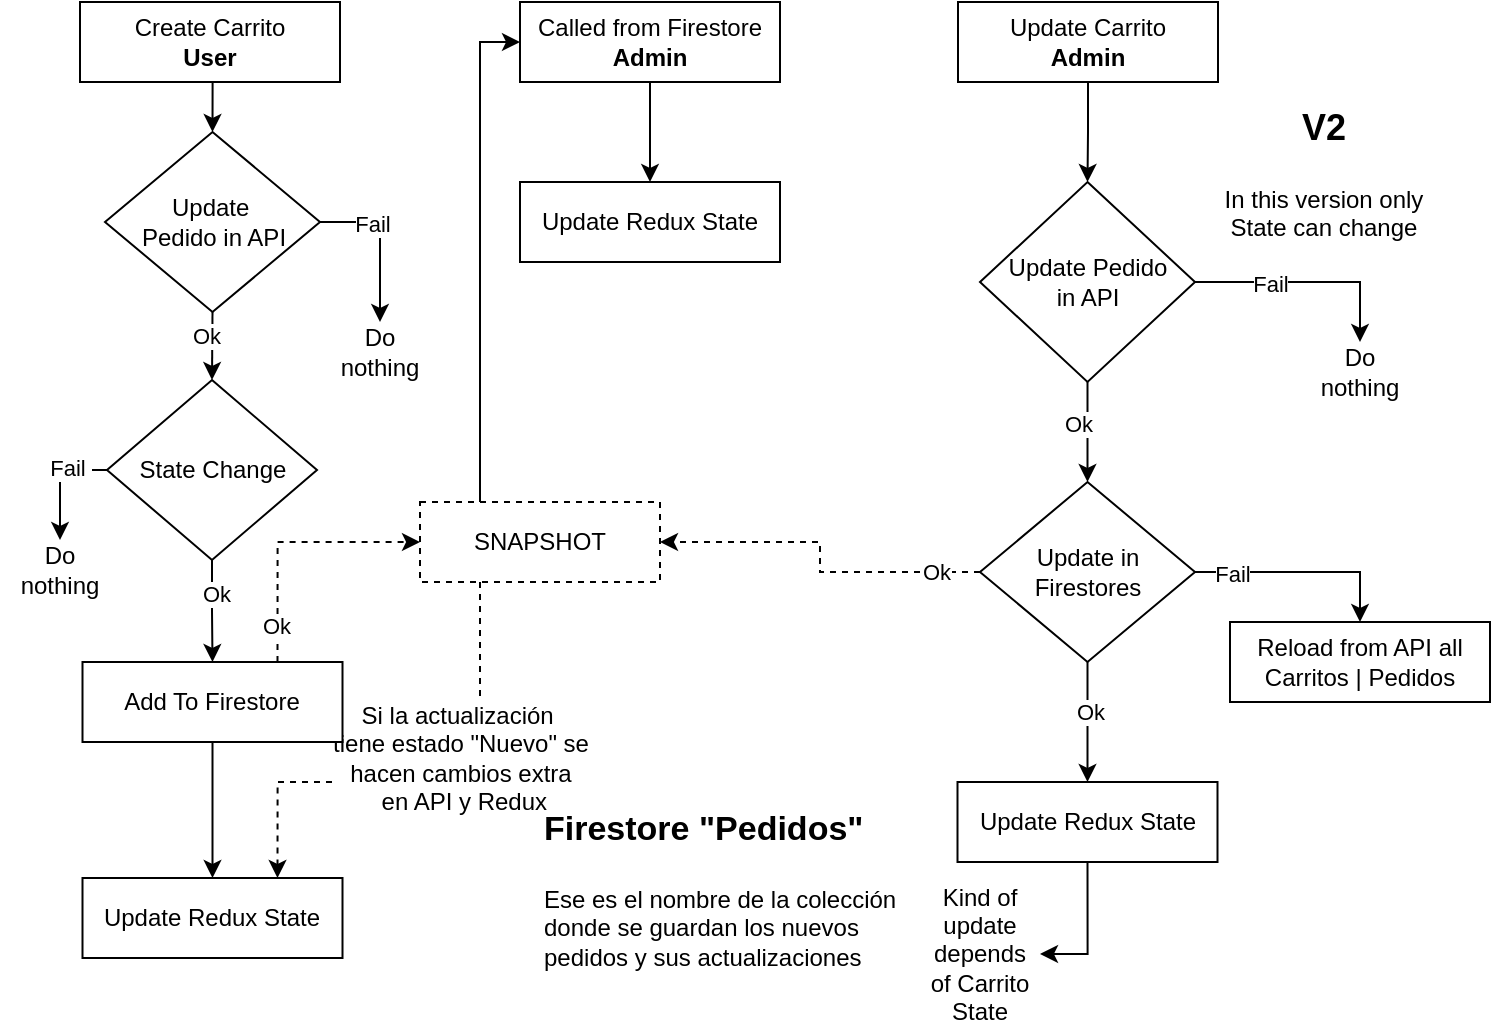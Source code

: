 <mxfile version="28.0.9">
  <diagram name="Página-1" id="L62GcSV9BQTFNrjWmSib">
    <mxGraphModel dx="1042" dy="578" grid="1" gridSize="10" guides="1" tooltips="1" connect="1" arrows="1" fold="1" page="1" pageScale="1" pageWidth="827" pageHeight="1169" math="0" shadow="0">
      <root>
        <mxCell id="0" />
        <mxCell id="1" parent="0" />
        <mxCell id="UtayDJ9BHdUhCaUo6Fkb-4" style="edgeStyle=orthogonalEdgeStyle;rounded=0;orthogonalLoop=1;jettySize=auto;html=1;exitX=0.5;exitY=1;exitDx=0;exitDy=0;entryX=0.5;entryY=0;entryDx=0;entryDy=0;" edge="1" parent="1" source="vLXWWGmgzCJi9yzpQ47p-1" target="vLXWWGmgzCJi9yzpQ47p-21">
          <mxGeometry relative="1" as="geometry" />
        </mxCell>
        <mxCell id="vLXWWGmgzCJi9yzpQ47p-1" value="Create Carrito&lt;div&gt;&lt;b&gt;User&lt;/b&gt;&lt;/div&gt;" style="rounded=0;whiteSpace=wrap;html=1;" parent="1" vertex="1">
          <mxGeometry x="40" y="20" width="130" height="40" as="geometry" />
        </mxCell>
        <mxCell id="vLXWWGmgzCJi9yzpQ47p-19" style="edgeStyle=orthogonalEdgeStyle;rounded=0;orthogonalLoop=1;jettySize=auto;html=1;exitX=0;exitY=0.5;exitDx=0;exitDy=0;entryX=0.5;entryY=0;entryDx=0;entryDy=0;" parent="1" source="vLXWWGmgzCJi9yzpQ47p-6" target="vLXWWGmgzCJi9yzpQ47p-18" edge="1">
          <mxGeometry relative="1" as="geometry" />
        </mxCell>
        <mxCell id="vLXWWGmgzCJi9yzpQ47p-55" value="Fail&amp;nbsp;" style="edgeLabel;html=1;align=center;verticalAlign=middle;resizable=0;points=[];" parent="vLXWWGmgzCJi9yzpQ47p-19" vertex="1" connectable="0">
          <mxGeometry x="-0.364" y="-1" relative="1" as="geometry">
            <mxPoint as="offset" />
          </mxGeometry>
        </mxCell>
        <mxCell id="vLXWWGmgzCJi9yzpQ47p-43" style="edgeStyle=orthogonalEdgeStyle;rounded=0;orthogonalLoop=1;jettySize=auto;html=1;exitX=0.75;exitY=0;exitDx=0;exitDy=0;entryX=0;entryY=0.5;entryDx=0;entryDy=0;dashed=1;" parent="1" source="UtayDJ9BHdUhCaUo6Fkb-1" target="vLXWWGmgzCJi9yzpQ47p-42" edge="1">
          <mxGeometry relative="1" as="geometry" />
        </mxCell>
        <mxCell id="vLXWWGmgzCJi9yzpQ47p-61" value="Ok" style="edgeLabel;html=1;align=center;verticalAlign=middle;resizable=0;points=[];" parent="vLXWWGmgzCJi9yzpQ47p-43" vertex="1" connectable="0">
          <mxGeometry x="-0.729" y="1" relative="1" as="geometry">
            <mxPoint as="offset" />
          </mxGeometry>
        </mxCell>
        <mxCell id="UtayDJ9BHdUhCaUo6Fkb-6" style="edgeStyle=orthogonalEdgeStyle;rounded=0;orthogonalLoop=1;jettySize=auto;html=1;exitX=0.5;exitY=1;exitDx=0;exitDy=0;entryX=0.5;entryY=0;entryDx=0;entryDy=0;" edge="1" parent="1" source="vLXWWGmgzCJi9yzpQ47p-6" target="UtayDJ9BHdUhCaUo6Fkb-1">
          <mxGeometry relative="1" as="geometry" />
        </mxCell>
        <mxCell id="UtayDJ9BHdUhCaUo6Fkb-13" value="Ok" style="edgeLabel;html=1;align=center;verticalAlign=middle;resizable=0;points=[];" vertex="1" connectable="0" parent="UtayDJ9BHdUhCaUo6Fkb-6">
          <mxGeometry x="-0.491" y="2" relative="1" as="geometry">
            <mxPoint y="4" as="offset" />
          </mxGeometry>
        </mxCell>
        <mxCell id="vLXWWGmgzCJi9yzpQ47p-6" value="State Change" style="rhombus;whiteSpace=wrap;html=1;" parent="1" vertex="1">
          <mxGeometry x="53.5" y="209" width="105" height="90" as="geometry" />
        </mxCell>
        <mxCell id="vLXWWGmgzCJi9yzpQ47p-25" style="edgeStyle=orthogonalEdgeStyle;rounded=0;orthogonalLoop=1;jettySize=auto;html=1;exitX=0.5;exitY=1;exitDx=0;exitDy=0;entryX=0.5;entryY=0;entryDx=0;entryDy=0;" parent="1" source="vLXWWGmgzCJi9yzpQ47p-8" target="vLXWWGmgzCJi9yzpQ47p-24" edge="1">
          <mxGeometry relative="1" as="geometry" />
        </mxCell>
        <mxCell id="vLXWWGmgzCJi9yzpQ47p-8" value="Called from Firestore&lt;div&gt;&lt;b&gt;Admin&lt;/b&gt;&lt;/div&gt;" style="rounded=0;whiteSpace=wrap;html=1;" parent="1" vertex="1">
          <mxGeometry x="260" y="20" width="130" height="40" as="geometry" />
        </mxCell>
        <mxCell id="vLXWWGmgzCJi9yzpQ47p-18" value="Do nothing" style="text;html=1;align=center;verticalAlign=middle;whiteSpace=wrap;rounded=0;" parent="1" vertex="1">
          <mxGeometry y="289" width="60" height="30" as="geometry" />
        </mxCell>
        <mxCell id="UtayDJ9BHdUhCaUo6Fkb-5" style="edgeStyle=orthogonalEdgeStyle;rounded=0;orthogonalLoop=1;jettySize=auto;html=1;exitX=0.5;exitY=1;exitDx=0;exitDy=0;entryX=0.5;entryY=0;entryDx=0;entryDy=0;" edge="1" parent="1" source="vLXWWGmgzCJi9yzpQ47p-21" target="vLXWWGmgzCJi9yzpQ47p-6">
          <mxGeometry relative="1" as="geometry" />
        </mxCell>
        <mxCell id="UtayDJ9BHdUhCaUo6Fkb-8" value="Ok" style="edgeLabel;html=1;align=center;verticalAlign=middle;resizable=0;points=[];" vertex="1" connectable="0" parent="UtayDJ9BHdUhCaUo6Fkb-5">
          <mxGeometry x="-0.282" y="-3" relative="1" as="geometry">
            <mxPoint as="offset" />
          </mxGeometry>
        </mxCell>
        <mxCell id="vLXWWGmgzCJi9yzpQ47p-21" value="Update&amp;nbsp;&lt;div&gt;Pedido in API&lt;/div&gt;" style="rhombus;whiteSpace=wrap;html=1;" parent="1" vertex="1">
          <mxGeometry x="52.5" y="85" width="107.5" height="90" as="geometry" />
        </mxCell>
        <mxCell id="vLXWWGmgzCJi9yzpQ47p-22" value="Update Redux State" style="rounded=0;whiteSpace=wrap;html=1;" parent="1" vertex="1">
          <mxGeometry x="41.25" y="458" width="130" height="40" as="geometry" />
        </mxCell>
        <mxCell id="vLXWWGmgzCJi9yzpQ47p-24" value="Update Redux State" style="rounded=0;whiteSpace=wrap;html=1;" parent="1" vertex="1">
          <mxGeometry x="260" y="110" width="130" height="40" as="geometry" />
        </mxCell>
        <mxCell id="vLXWWGmgzCJi9yzpQ47p-48" style="edgeStyle=orthogonalEdgeStyle;rounded=0;orthogonalLoop=1;jettySize=auto;html=1;exitX=0.5;exitY=1;exitDx=0;exitDy=0;entryX=0.5;entryY=0;entryDx=0;entryDy=0;" parent="1" source="vLXWWGmgzCJi9yzpQ47p-26" target="vLXWWGmgzCJi9yzpQ47p-29" edge="1">
          <mxGeometry relative="1" as="geometry" />
        </mxCell>
        <mxCell id="vLXWWGmgzCJi9yzpQ47p-26" value="Update Carrito&lt;div&gt;&lt;b&gt;Admin&lt;/b&gt;&lt;/div&gt;" style="rounded=0;whiteSpace=wrap;html=1;" parent="1" vertex="1">
          <mxGeometry x="479" y="20" width="130" height="40" as="geometry" />
        </mxCell>
        <mxCell id="vLXWWGmgzCJi9yzpQ47p-36" style="edgeStyle=orthogonalEdgeStyle;rounded=0;orthogonalLoop=1;jettySize=auto;html=1;exitX=0.5;exitY=1;exitDx=0;exitDy=0;entryX=0.5;entryY=0;entryDx=0;entryDy=0;" parent="1" source="vLXWWGmgzCJi9yzpQ47p-29" target="vLXWWGmgzCJi9yzpQ47p-35" edge="1">
          <mxGeometry relative="1" as="geometry" />
        </mxCell>
        <mxCell id="vLXWWGmgzCJi9yzpQ47p-38" value="Ok" style="edgeLabel;html=1;align=center;verticalAlign=middle;resizable=0;points=[];" parent="vLXWWGmgzCJi9yzpQ47p-36" vertex="1" connectable="0">
          <mxGeometry x="0.09" y="-4" relative="1" as="geometry">
            <mxPoint x="-1" y="-7" as="offset" />
          </mxGeometry>
        </mxCell>
        <mxCell id="vLXWWGmgzCJi9yzpQ47p-32" value="&lt;h1 style=&quot;margin-top: 0px;&quot;&gt;&lt;font style=&quot;font-size: 18px;&quot;&gt;V2&lt;/font&gt;&lt;/h1&gt;&lt;p&gt;In this version only State can change&lt;/p&gt;" style="text;html=1;whiteSpace=wrap;overflow=hidden;rounded=0;align=center;" parent="1" vertex="1">
          <mxGeometry x="597.5" y="60" width="128" height="91" as="geometry" />
        </mxCell>
        <mxCell id="UtayDJ9BHdUhCaUo6Fkb-15" style="edgeStyle=orthogonalEdgeStyle;rounded=0;orthogonalLoop=1;jettySize=auto;html=1;exitX=0.5;exitY=1;exitDx=0;exitDy=0;entryX=1;entryY=0.5;entryDx=0;entryDy=0;" edge="1" parent="1" source="vLXWWGmgzCJi9yzpQ47p-33" target="UtayDJ9BHdUhCaUo6Fkb-14">
          <mxGeometry relative="1" as="geometry" />
        </mxCell>
        <mxCell id="vLXWWGmgzCJi9yzpQ47p-33" value="Update Redux State" style="rounded=0;whiteSpace=wrap;html=1;" parent="1" vertex="1">
          <mxGeometry x="478.75" y="410" width="130" height="40" as="geometry" />
        </mxCell>
        <mxCell id="vLXWWGmgzCJi9yzpQ47p-49" style="edgeStyle=orthogonalEdgeStyle;rounded=0;orthogonalLoop=1;jettySize=auto;html=1;entryX=1;entryY=0.5;entryDx=0;entryDy=0;dashed=1;exitX=0;exitY=0.5;exitDx=0;exitDy=0;" parent="1" source="vLXWWGmgzCJi9yzpQ47p-35" target="vLXWWGmgzCJi9yzpQ47p-42" edge="1">
          <mxGeometry relative="1" as="geometry">
            <mxPoint x="480" y="240" as="sourcePoint" />
          </mxGeometry>
        </mxCell>
        <mxCell id="vLXWWGmgzCJi9yzpQ47p-50" value="Ok" style="edgeLabel;html=1;align=center;verticalAlign=middle;resizable=0;points=[];" parent="vLXWWGmgzCJi9yzpQ47p-49" vertex="1" connectable="0">
          <mxGeometry x="-0.742" relative="1" as="geometry">
            <mxPoint as="offset" />
          </mxGeometry>
        </mxCell>
        <mxCell id="vLXWWGmgzCJi9yzpQ47p-53" style="edgeStyle=orthogonalEdgeStyle;rounded=0;orthogonalLoop=1;jettySize=auto;html=1;exitX=1;exitY=0.5;exitDx=0;exitDy=0;entryX=0.5;entryY=0;entryDx=0;entryDy=0;" parent="1" source="vLXWWGmgzCJi9yzpQ47p-29" target="vLXWWGmgzCJi9yzpQ47p-52" edge="1">
          <mxGeometry relative="1" as="geometry" />
        </mxCell>
        <mxCell id="vLXWWGmgzCJi9yzpQ47p-54" value="Fail" style="edgeLabel;html=1;align=center;verticalAlign=middle;resizable=0;points=[];" parent="vLXWWGmgzCJi9yzpQ47p-53" vertex="1" connectable="0">
          <mxGeometry x="-0.332" y="-1" relative="1" as="geometry">
            <mxPoint as="offset" />
          </mxGeometry>
        </mxCell>
        <mxCell id="vLXWWGmgzCJi9yzpQ47p-29" value="Update Pedido&lt;div&gt;in API&lt;/div&gt;" style="rhombus;whiteSpace=wrap;html=1;" parent="1" vertex="1">
          <mxGeometry x="490" y="110" width="107.5" height="100" as="geometry" />
        </mxCell>
        <mxCell id="vLXWWGmgzCJi9yzpQ47p-37" style="edgeStyle=orthogonalEdgeStyle;rounded=0;orthogonalLoop=1;jettySize=auto;html=1;exitX=0.5;exitY=1;exitDx=0;exitDy=0;entryX=0.5;entryY=0;entryDx=0;entryDy=0;" parent="1" source="vLXWWGmgzCJi9yzpQ47p-35" target="vLXWWGmgzCJi9yzpQ47p-33" edge="1">
          <mxGeometry relative="1" as="geometry" />
        </mxCell>
        <mxCell id="vLXWWGmgzCJi9yzpQ47p-39" value="Ok" style="edgeLabel;html=1;align=center;verticalAlign=middle;resizable=0;points=[];" parent="vLXWWGmgzCJi9yzpQ47p-37" vertex="1" connectable="0">
          <mxGeometry x="-0.16" y="1" relative="1" as="geometry">
            <mxPoint as="offset" />
          </mxGeometry>
        </mxCell>
        <mxCell id="vLXWWGmgzCJi9yzpQ47p-56" style="edgeStyle=orthogonalEdgeStyle;rounded=0;orthogonalLoop=1;jettySize=auto;html=1;exitX=1;exitY=0.5;exitDx=0;exitDy=0;entryX=0.5;entryY=0;entryDx=0;entryDy=0;" parent="1" source="vLXWWGmgzCJi9yzpQ47p-35" target="vLXWWGmgzCJi9yzpQ47p-47" edge="1">
          <mxGeometry relative="1" as="geometry" />
        </mxCell>
        <mxCell id="vLXWWGmgzCJi9yzpQ47p-57" value="Fail" style="edgeLabel;html=1;align=center;verticalAlign=middle;resizable=0;points=[];" parent="vLXWWGmgzCJi9yzpQ47p-56" vertex="1" connectable="0">
          <mxGeometry x="-0.658" y="-1" relative="1" as="geometry">
            <mxPoint as="offset" />
          </mxGeometry>
        </mxCell>
        <mxCell id="vLXWWGmgzCJi9yzpQ47p-35" value="Update in Firestores" style="rhombus;whiteSpace=wrap;html=1;" parent="1" vertex="1">
          <mxGeometry x="490" y="260" width="107.5" height="90" as="geometry" />
        </mxCell>
        <mxCell id="vLXWWGmgzCJi9yzpQ47p-44" style="edgeStyle=orthogonalEdgeStyle;rounded=0;orthogonalLoop=1;jettySize=auto;html=1;exitX=0.25;exitY=0;exitDx=0;exitDy=0;entryX=0;entryY=0.5;entryDx=0;entryDy=0;" parent="1" source="vLXWWGmgzCJi9yzpQ47p-42" target="vLXWWGmgzCJi9yzpQ47p-8" edge="1">
          <mxGeometry relative="1" as="geometry" />
        </mxCell>
        <mxCell id="GKbomfGTaGAfvXiND-ov-2" style="edgeStyle=orthogonalEdgeStyle;rounded=0;orthogonalLoop=1;jettySize=auto;html=1;exitX=0.25;exitY=1;exitDx=0;exitDy=0;entryX=0.75;entryY=0;entryDx=0;entryDy=0;dashed=1;" parent="1" source="vLXWWGmgzCJi9yzpQ47p-42" target="vLXWWGmgzCJi9yzpQ47p-22" edge="1">
          <mxGeometry relative="1" as="geometry">
            <Array as="points">
              <mxPoint x="240" y="410" />
              <mxPoint x="139" y="410" />
            </Array>
          </mxGeometry>
        </mxCell>
        <mxCell id="GKbomfGTaGAfvXiND-ov-5" value="&lt;span style=&quot;font-size: 12px; text-wrap-mode: wrap; background-color: light-dark(rgb(255, 255, 255), rgb(0, 0, 0));&quot;&gt;&lt;font style=&quot;color: light-dark(rgb(0, 0, 0), rgb(255, 255, 0));&quot;&gt;Si la actualización&amp;nbsp;&lt;/font&gt;&lt;/span&gt;&lt;div&gt;&lt;font style=&quot;color: light-dark(rgb(0, 0, 0), rgb(255, 255, 0)); background-color: light-dark(rgb(255, 255, 255), rgb(0, 0, 0));&quot;&gt;&lt;span style=&quot;font-size: 12px; text-wrap-mode: wrap;&quot;&gt;tiene&amp;nbsp;&lt;/span&gt;&lt;span style=&quot;font-size: 12px; text-wrap-mode: wrap;&quot;&gt;estado &quot;Nuevo&quot; se&lt;/span&gt;&lt;/font&gt;&lt;div&gt;&lt;div&gt;&lt;span style=&quot;font-size: 12px; text-wrap-mode: wrap; background-color: light-dark(rgb(255, 255, 255), rgb(0, 0, 0));&quot;&gt;&lt;font style=&quot;color: light-dark(rgb(0, 0, 0), rgb(255, 255, 0));&quot;&gt;hacen cambios extra&lt;/font&gt;&lt;/span&gt;&lt;/div&gt;&lt;div&gt;&lt;span style=&quot;font-size: 12px; text-wrap-mode: wrap; background-color: light-dark(rgb(255, 255, 255), rgb(0, 0, 0));&quot;&gt;&lt;font style=&quot;color: light-dark(rgb(0, 0, 0), rgb(255, 255, 0));&quot;&gt;&amp;nbsp;en API y Redux&lt;/font&gt;&lt;/span&gt;&lt;/div&gt;&lt;/div&gt;&lt;/div&gt;" style="edgeLabel;html=1;align=center;verticalAlign=middle;resizable=0;points=[];" parent="GKbomfGTaGAfvXiND-ov-2" vertex="1" connectable="0">
          <mxGeometry x="-0.249" y="-1" relative="1" as="geometry">
            <mxPoint x="-9" y="-6" as="offset" />
          </mxGeometry>
        </mxCell>
        <mxCell id="vLXWWGmgzCJi9yzpQ47p-42" value="SNAPSHOT" style="rounded=0;whiteSpace=wrap;html=1;dashed=1;" parent="1" vertex="1">
          <mxGeometry x="210" y="270" width="120" height="40" as="geometry" />
        </mxCell>
        <mxCell id="vLXWWGmgzCJi9yzpQ47p-47" value="Reload from API all Carritos | Pedidos" style="rounded=0;whiteSpace=wrap;html=1;" parent="1" vertex="1">
          <mxGeometry x="615" y="330" width="130" height="40" as="geometry" />
        </mxCell>
        <mxCell id="vLXWWGmgzCJi9yzpQ47p-52" value="Do nothing" style="text;html=1;align=center;verticalAlign=middle;whiteSpace=wrap;rounded=0;" parent="1" vertex="1">
          <mxGeometry x="650" y="190" width="60" height="30" as="geometry" />
        </mxCell>
        <mxCell id="vLXWWGmgzCJi9yzpQ47p-62" value="&lt;h1 style=&quot;margin-top: 0px;&quot;&gt;&lt;font style=&quot;font-size: 17px;&quot;&gt;Firestore &quot;Pedidos&quot;&lt;/font&gt;&lt;/h1&gt;&lt;p&gt;Ese es el nombre de la colección donde se guardan los nuevos pedidos y sus actualizaciones&lt;/p&gt;" style="text;html=1;whiteSpace=wrap;overflow=hidden;rounded=0;" parent="1" vertex="1">
          <mxGeometry x="270" y="410" width="180" height="100" as="geometry" />
        </mxCell>
        <mxCell id="UtayDJ9BHdUhCaUo6Fkb-7" style="edgeStyle=orthogonalEdgeStyle;rounded=0;orthogonalLoop=1;jettySize=auto;html=1;exitX=0.5;exitY=1;exitDx=0;exitDy=0;entryX=0.5;entryY=0;entryDx=0;entryDy=0;" edge="1" parent="1" source="UtayDJ9BHdUhCaUo6Fkb-1" target="vLXWWGmgzCJi9yzpQ47p-22">
          <mxGeometry relative="1" as="geometry" />
        </mxCell>
        <mxCell id="UtayDJ9BHdUhCaUo6Fkb-1" value="Add To Firestore" style="rounded=0;whiteSpace=wrap;html=1;" vertex="1" parent="1">
          <mxGeometry x="41.25" y="350" width="130" height="40" as="geometry" />
        </mxCell>
        <mxCell id="UtayDJ9BHdUhCaUo6Fkb-9" style="edgeStyle=orthogonalEdgeStyle;rounded=0;orthogonalLoop=1;jettySize=auto;html=1;exitX=1;exitY=0.5;exitDx=0;exitDy=0;entryX=0.5;entryY=0;entryDx=0;entryDy=0;" edge="1" parent="1" target="UtayDJ9BHdUhCaUo6Fkb-11" source="vLXWWGmgzCJi9yzpQ47p-21">
          <mxGeometry relative="1" as="geometry">
            <mxPoint x="203" y="144" as="sourcePoint" />
            <Array as="points">
              <mxPoint x="190" y="130" />
              <mxPoint x="190" y="180" />
            </Array>
          </mxGeometry>
        </mxCell>
        <mxCell id="UtayDJ9BHdUhCaUo6Fkb-10" value="Fail" style="edgeLabel;html=1;align=center;verticalAlign=middle;resizable=0;points=[];" vertex="1" connectable="0" parent="UtayDJ9BHdUhCaUo6Fkb-9">
          <mxGeometry x="-0.364" y="-1" relative="1" as="geometry">
            <mxPoint as="offset" />
          </mxGeometry>
        </mxCell>
        <mxCell id="UtayDJ9BHdUhCaUo6Fkb-11" value="Do nothing" style="text;html=1;align=center;verticalAlign=middle;whiteSpace=wrap;rounded=0;" vertex="1" parent="1">
          <mxGeometry x="160" y="180" width="60" height="30" as="geometry" />
        </mxCell>
        <mxCell id="UtayDJ9BHdUhCaUo6Fkb-14" value="Kind of update depends of Carrito State" style="text;html=1;align=center;verticalAlign=middle;whiteSpace=wrap;rounded=0;" vertex="1" parent="1">
          <mxGeometry x="460" y="461" width="60" height="70" as="geometry" />
        </mxCell>
      </root>
    </mxGraphModel>
  </diagram>
</mxfile>
